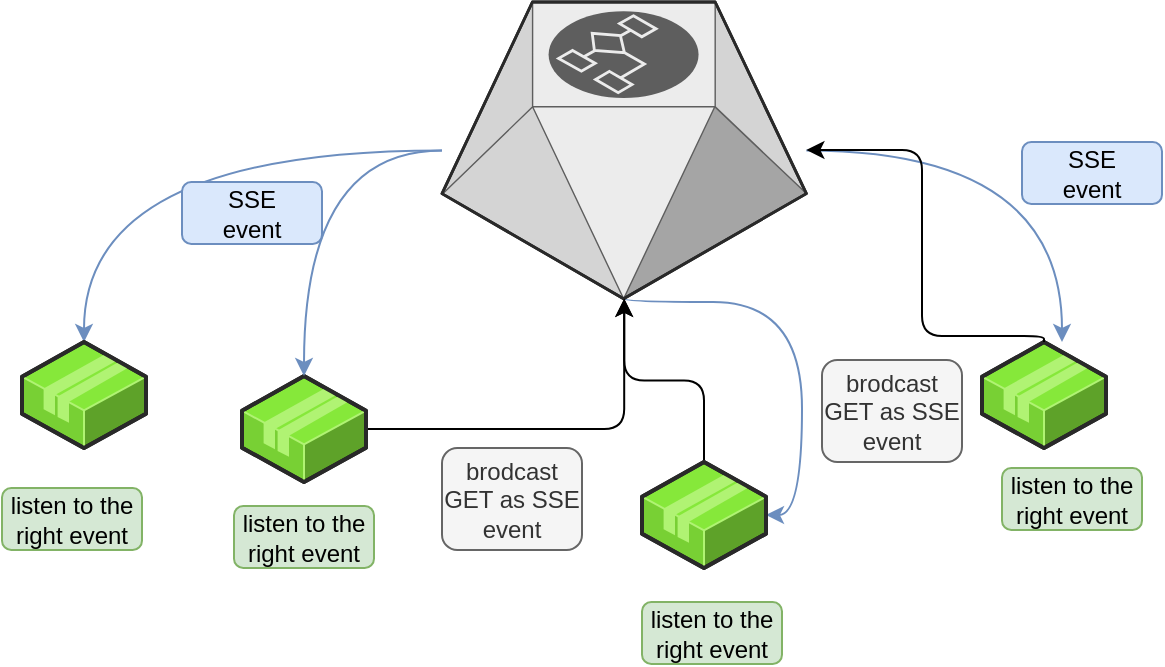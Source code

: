 <mxfile version="20.8.3"><diagram id="AdGHJMu9N-8uInP1k8-Q" name="Page-1"><mxGraphModel dx="1409" dy="889" grid="1" gridSize="10" guides="1" tooltips="1" connect="1" arrows="1" fold="1" page="1" pageScale="1" pageWidth="850" pageHeight="1100" math="0" shadow="0"><root><mxCell id="0"/><mxCell id="1" parent="0"/><mxCell id="4VML2b9Hc06i-4JJLkFO-25" style="edgeStyle=orthogonalEdgeStyle;curved=1;orthogonalLoop=1;jettySize=auto;html=1;strokeColor=#6c8ebf;fillColor=#dae8fc;" edge="1" parent="1" source="4VML2b9Hc06i-4JJLkFO-1" target="4VML2b9Hc06i-4JJLkFO-2"><mxGeometry relative="1" as="geometry"/></mxCell><mxCell id="4VML2b9Hc06i-4JJLkFO-26" style="edgeStyle=orthogonalEdgeStyle;curved=1;orthogonalLoop=1;jettySize=auto;html=1;strokeColor=#6c8ebf;fillColor=#dae8fc;" edge="1" parent="1" source="4VML2b9Hc06i-4JJLkFO-1" target="4VML2b9Hc06i-4JJLkFO-8"><mxGeometry relative="1" as="geometry"><Array as="points"><mxPoint x="720" y="384"/></Array></mxGeometry></mxCell><mxCell id="4VML2b9Hc06i-4JJLkFO-27" style="edgeStyle=orthogonalEdgeStyle;curved=1;orthogonalLoop=1;jettySize=auto;html=1;strokeColor=#6c8ebf;fillColor=#dae8fc;" edge="1" parent="1" source="4VML2b9Hc06i-4JJLkFO-1" target="4VML2b9Hc06i-4JJLkFO-4"><mxGeometry relative="1" as="geometry"><Array as="points"><mxPoint x="501" y="460"/><mxPoint x="590" y="460"/></Array></mxGeometry></mxCell><mxCell id="4VML2b9Hc06i-4JJLkFO-1" value="" style="verticalLabelPosition=bottom;html=1;verticalAlign=top;strokeWidth=1;align=center;outlineConnect=0;dashed=0;outlineConnect=0;shape=mxgraph.aws3d.workflowService;fillColor=#ECECEC;strokeColor=#5E5E5E;aspect=fixed;rounded=1;" vertex="1" parent="1"><mxGeometry x="410" y="310" width="182.2" height="148.4" as="geometry"/></mxCell><mxCell id="4VML2b9Hc06i-4JJLkFO-2" value="" style="verticalLabelPosition=bottom;html=1;verticalAlign=top;strokeWidth=1;align=center;outlineConnect=0;dashed=0;outlineConnect=0;shape=mxgraph.aws3d.application2;fillColor=#86E83A;strokeColor=#B0F373;aspect=fixed;rounded=1;" vertex="1" parent="1"><mxGeometry x="200" y="480" width="62" height="53" as="geometry"/></mxCell><mxCell id="4VML2b9Hc06i-4JJLkFO-6" style="edgeStyle=orthogonalEdgeStyle;rounded=1;orthogonalLoop=1;jettySize=auto;html=1;" edge="1" parent="1" source="4VML2b9Hc06i-4JJLkFO-3" target="4VML2b9Hc06i-4JJLkFO-1"><mxGeometry relative="1" as="geometry"/></mxCell><mxCell id="4VML2b9Hc06i-4JJLkFO-3" value="" style="verticalLabelPosition=bottom;html=1;verticalAlign=top;strokeWidth=1;align=center;outlineConnect=0;dashed=0;outlineConnect=0;shape=mxgraph.aws3d.application2;fillColor=#86E83A;strokeColor=#B0F373;aspect=fixed;rounded=1;" vertex="1" parent="1"><mxGeometry x="310" y="497" width="62" height="53" as="geometry"/></mxCell><mxCell id="4VML2b9Hc06i-4JJLkFO-5" style="edgeStyle=orthogonalEdgeStyle;rounded=1;orthogonalLoop=1;jettySize=auto;html=1;" edge="1" parent="1" source="4VML2b9Hc06i-4JJLkFO-4" target="4VML2b9Hc06i-4JJLkFO-1"><mxGeometry relative="1" as="geometry"/></mxCell><mxCell id="4VML2b9Hc06i-4JJLkFO-4" value="" style="verticalLabelPosition=bottom;html=1;verticalAlign=top;strokeWidth=1;align=center;outlineConnect=0;dashed=0;outlineConnect=0;shape=mxgraph.aws3d.application2;fillColor=#86E83A;strokeColor=#B0F373;aspect=fixed;rounded=1;" vertex="1" parent="1"><mxGeometry x="510.0" y="540" width="62" height="53" as="geometry"/></mxCell><mxCell id="4VML2b9Hc06i-4JJLkFO-8" value="" style="verticalLabelPosition=bottom;html=1;verticalAlign=top;strokeWidth=1;align=center;outlineConnect=0;dashed=0;outlineConnect=0;shape=mxgraph.aws3d.application2;fillColor=#86E83A;strokeColor=#B0F373;aspect=fixed;rounded=1;" vertex="1" parent="1"><mxGeometry x="680" y="480" width="62" height="53" as="geometry"/></mxCell><mxCell id="4VML2b9Hc06i-4JJLkFO-12" style="edgeStyle=orthogonalEdgeStyle;rounded=1;orthogonalLoop=1;jettySize=auto;html=1;" edge="1" parent="1" source="4VML2b9Hc06i-4JJLkFO-8" target="4VML2b9Hc06i-4JJLkFO-1"><mxGeometry relative="1" as="geometry"><Array as="points"><mxPoint x="650" y="477"/><mxPoint x="650" y="384"/></Array></mxGeometry></mxCell><mxCell id="4VML2b9Hc06i-4JJLkFO-13" value="&lt;div&gt;brodcast GET as SSE&lt;/div&gt;&lt;div&gt;event&lt;/div&gt;" style="text;html=1;strokeColor=#666666;fillColor=#f5f5f5;align=center;verticalAlign=middle;whiteSpace=wrap;rounded=1;fontColor=#333333;" vertex="1" parent="1"><mxGeometry x="410" y="533" width="70" height="51" as="geometry"/></mxCell><mxCell id="4VML2b9Hc06i-4JJLkFO-16" value="&lt;div&gt;SSE&lt;/div&gt;&lt;div&gt;event&lt;br&gt;&lt;/div&gt;" style="text;html=1;strokeColor=#6c8ebf;fillColor=#dae8fc;align=center;verticalAlign=middle;whiteSpace=wrap;rounded=1;" vertex="1" parent="1"><mxGeometry x="280" y="400" width="70" height="31" as="geometry"/></mxCell><mxCell id="4VML2b9Hc06i-4JJLkFO-17" value="listen to the right event" style="text;html=1;strokeColor=#82b366;fillColor=#d5e8d4;align=center;verticalAlign=middle;whiteSpace=wrap;rounded=1;" vertex="1" parent="1"><mxGeometry x="190" y="553" width="70" height="31" as="geometry"/></mxCell><mxCell id="4VML2b9Hc06i-4JJLkFO-23" style="edgeStyle=orthogonalEdgeStyle;orthogonalLoop=1;jettySize=auto;html=1;strokeColor=#6c8ebf;curved=1;fillColor=#dae8fc;" edge="1" parent="1" source="4VML2b9Hc06i-4JJLkFO-1" target="4VML2b9Hc06i-4JJLkFO-3"><mxGeometry relative="1" as="geometry"/></mxCell><mxCell id="4VML2b9Hc06i-4JJLkFO-28" value="&lt;div&gt;SSE&lt;/div&gt;&lt;div&gt;event&lt;br&gt;&lt;/div&gt;" style="text;html=1;strokeColor=#6c8ebf;fillColor=#dae8fc;align=center;verticalAlign=middle;whiteSpace=wrap;rounded=1;" vertex="1" parent="1"><mxGeometry x="700" y="380" width="70" height="31" as="geometry"/></mxCell><mxCell id="4VML2b9Hc06i-4JJLkFO-29" value="listen to the right event" style="text;html=1;strokeColor=#82b366;fillColor=#d5e8d4;align=center;verticalAlign=middle;whiteSpace=wrap;rounded=1;" vertex="1" parent="1"><mxGeometry x="306" y="562" width="70" height="31" as="geometry"/></mxCell><mxCell id="4VML2b9Hc06i-4JJLkFO-30" value="listen to the right event" style="text;html=1;strokeColor=#82b366;fillColor=#d5e8d4;align=center;verticalAlign=middle;whiteSpace=wrap;rounded=1;" vertex="1" parent="1"><mxGeometry x="510" y="610" width="70" height="31" as="geometry"/></mxCell><mxCell id="4VML2b9Hc06i-4JJLkFO-31" value="listen to the right event" style="text;html=1;strokeColor=#82b366;fillColor=#d5e8d4;align=center;verticalAlign=middle;whiteSpace=wrap;rounded=1;" vertex="1" parent="1"><mxGeometry x="690" y="543" width="70" height="31" as="geometry"/></mxCell><mxCell id="4VML2b9Hc06i-4JJLkFO-32" value="&lt;div&gt;brodcast GET as SSE&lt;/div&gt;&lt;div&gt;event&lt;/div&gt;" style="text;html=1;strokeColor=#666666;fillColor=#f5f5f5;align=center;verticalAlign=middle;whiteSpace=wrap;rounded=1;fontColor=#333333;" vertex="1" parent="1"><mxGeometry x="600" y="489" width="70" height="51" as="geometry"/></mxCell></root></mxGraphModel></diagram></mxfile>